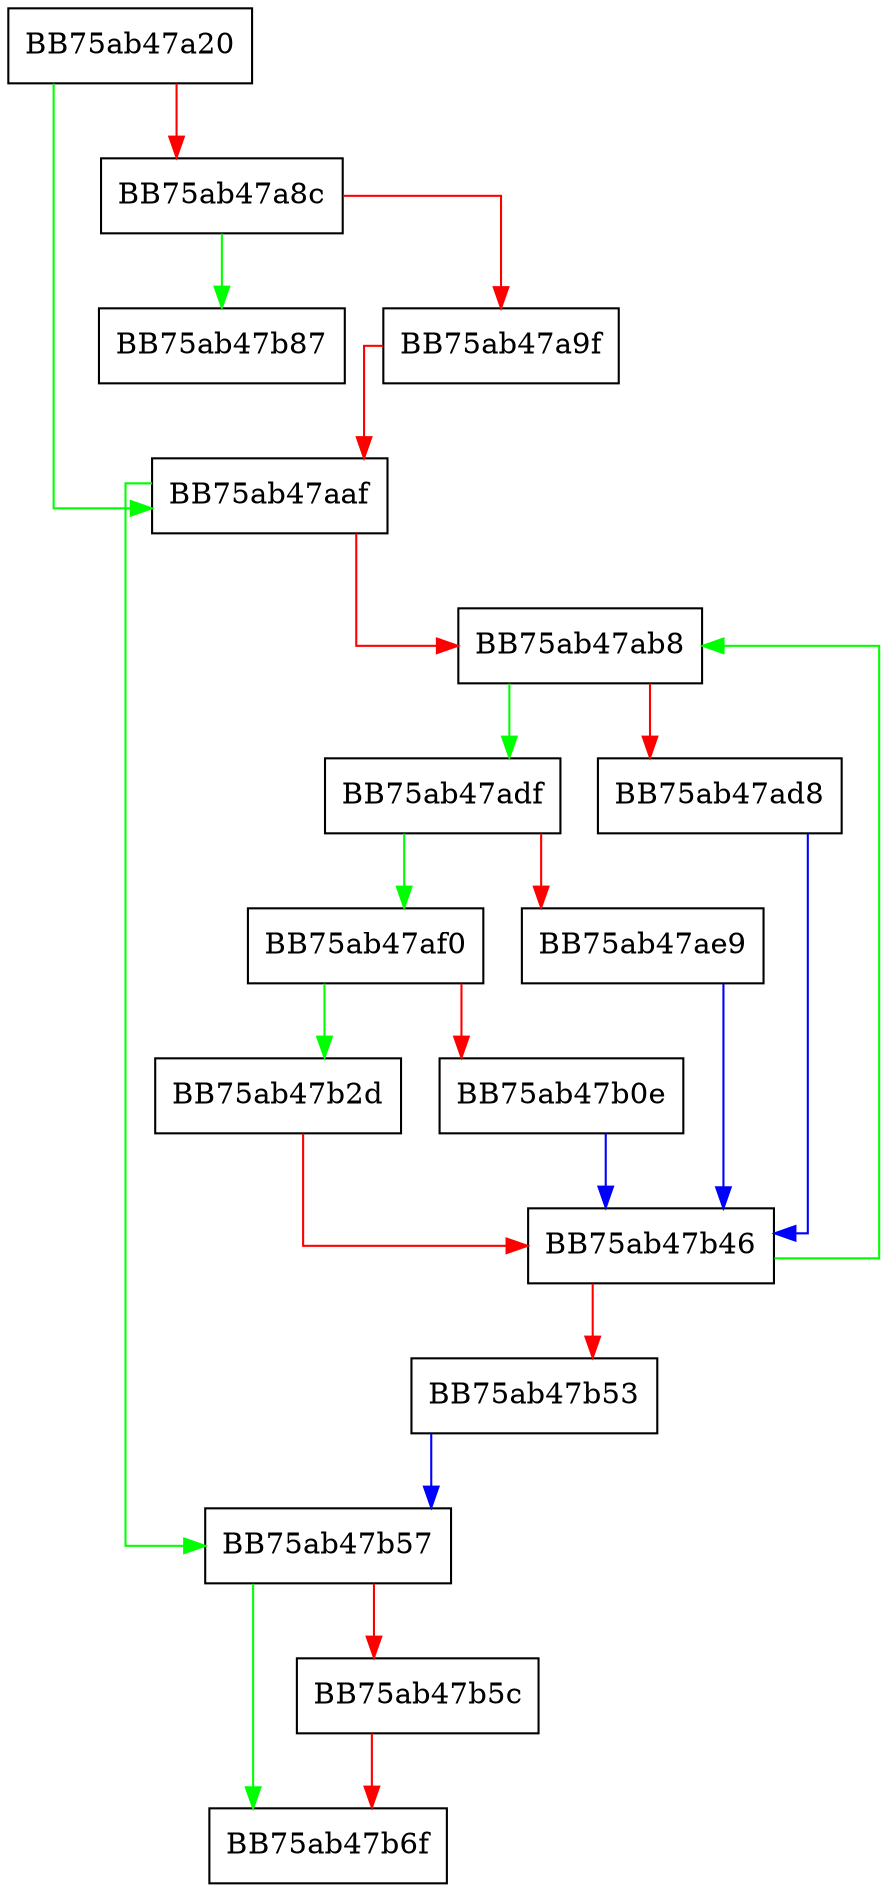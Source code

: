 digraph GetTokenizationWithCrc {
  node [shape="box"];
  graph [splines=ortho];
  BB75ab47a20 -> BB75ab47aaf [color="green"];
  BB75ab47a20 -> BB75ab47a8c [color="red"];
  BB75ab47a8c -> BB75ab47b87 [color="green"];
  BB75ab47a8c -> BB75ab47a9f [color="red"];
  BB75ab47a9f -> BB75ab47aaf [color="red"];
  BB75ab47aaf -> BB75ab47b57 [color="green"];
  BB75ab47aaf -> BB75ab47ab8 [color="red"];
  BB75ab47ab8 -> BB75ab47adf [color="green"];
  BB75ab47ab8 -> BB75ab47ad8 [color="red"];
  BB75ab47ad8 -> BB75ab47b46 [color="blue"];
  BB75ab47adf -> BB75ab47af0 [color="green"];
  BB75ab47adf -> BB75ab47ae9 [color="red"];
  BB75ab47ae9 -> BB75ab47b46 [color="blue"];
  BB75ab47af0 -> BB75ab47b2d [color="green"];
  BB75ab47af0 -> BB75ab47b0e [color="red"];
  BB75ab47b0e -> BB75ab47b46 [color="blue"];
  BB75ab47b2d -> BB75ab47b46 [color="red"];
  BB75ab47b46 -> BB75ab47ab8 [color="green"];
  BB75ab47b46 -> BB75ab47b53 [color="red"];
  BB75ab47b53 -> BB75ab47b57 [color="blue"];
  BB75ab47b57 -> BB75ab47b6f [color="green"];
  BB75ab47b57 -> BB75ab47b5c [color="red"];
  BB75ab47b5c -> BB75ab47b6f [color="red"];
}